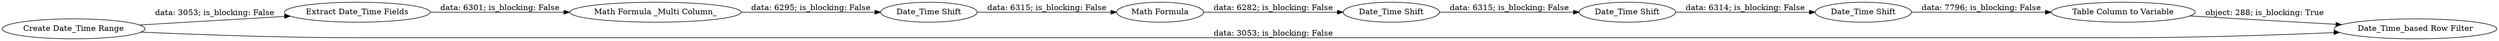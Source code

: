 digraph {
	"5648327970879938026_67" [label="Math Formula _Multi Column_"]
	"5648327970879938026_64" [label="Create Date_Time Range"]
	"5648327970879938026_66" [label="Date_Time Shift"]
	"5648327970879938026_65" [label="Extract Date_Time Fields"]
	"5648327970879938026_70" [label="Date_Time Shift"]
	"5648327970879938026_73" [label="Date_Time Shift"]
	"5648327970879938026_69" [label="Math Formula"]
	"5648327970879938026_72" [label="Date_Time_based Row Filter"]
	"5648327970879938026_71" [label="Table Column to Variable"]
	"5648327970879938026_68" [label="Date_Time Shift"]
	"5648327970879938026_64" -> "5648327970879938026_72" [label="data: 3053; is_blocking: False"]
	"5648327970879938026_70" -> "5648327970879938026_73" [label="data: 6314; is_blocking: False"]
	"5648327970879938026_67" -> "5648327970879938026_66" [label="data: 6295; is_blocking: False"]
	"5648327970879938026_65" -> "5648327970879938026_67" [label="data: 6301; is_blocking: False"]
	"5648327970879938026_71" -> "5648327970879938026_72" [label="object: 288; is_blocking: True"]
	"5648327970879938026_69" -> "5648327970879938026_68" [label="data: 6282; is_blocking: False"]
	"5648327970879938026_66" -> "5648327970879938026_69" [label="data: 6315; is_blocking: False"]
	"5648327970879938026_73" -> "5648327970879938026_71" [label="data: 7796; is_blocking: False"]
	"5648327970879938026_68" -> "5648327970879938026_70" [label="data: 6315; is_blocking: False"]
	"5648327970879938026_64" -> "5648327970879938026_65" [label="data: 3053; is_blocking: False"]
	rankdir=LR
}
